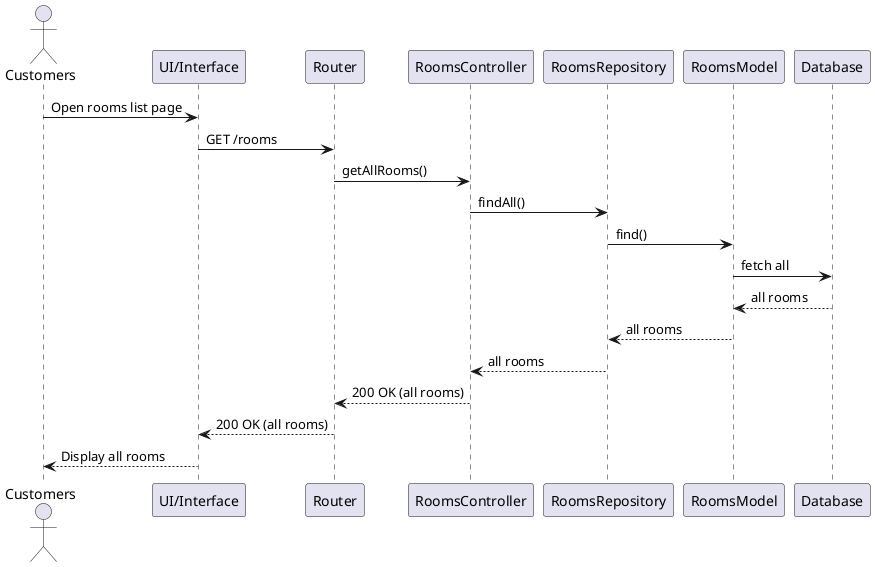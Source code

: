 @startuml
actor Customers
participant "UI/Interface" as UI
participant "Router" as Router
participant "RoomsController" as Controller
participant "RoomsRepository" as Repository
participant "RoomsModel" as Model
participant "Database" as DB

Customers -> UI: Open rooms list page
UI -> Router: GET /rooms
Router -> Controller: getAllRooms()
Controller -> Repository: findAll()
Repository -> Model: find()
Model -> DB: fetch all
DB --> Model: all rooms
Model --> Repository: all rooms
Repository --> Controller: all rooms
Controller --> Router: 200 OK (all rooms)
Router --> UI: 200 OK (all rooms)
UI --> Customers: Display all rooms
@enduml
